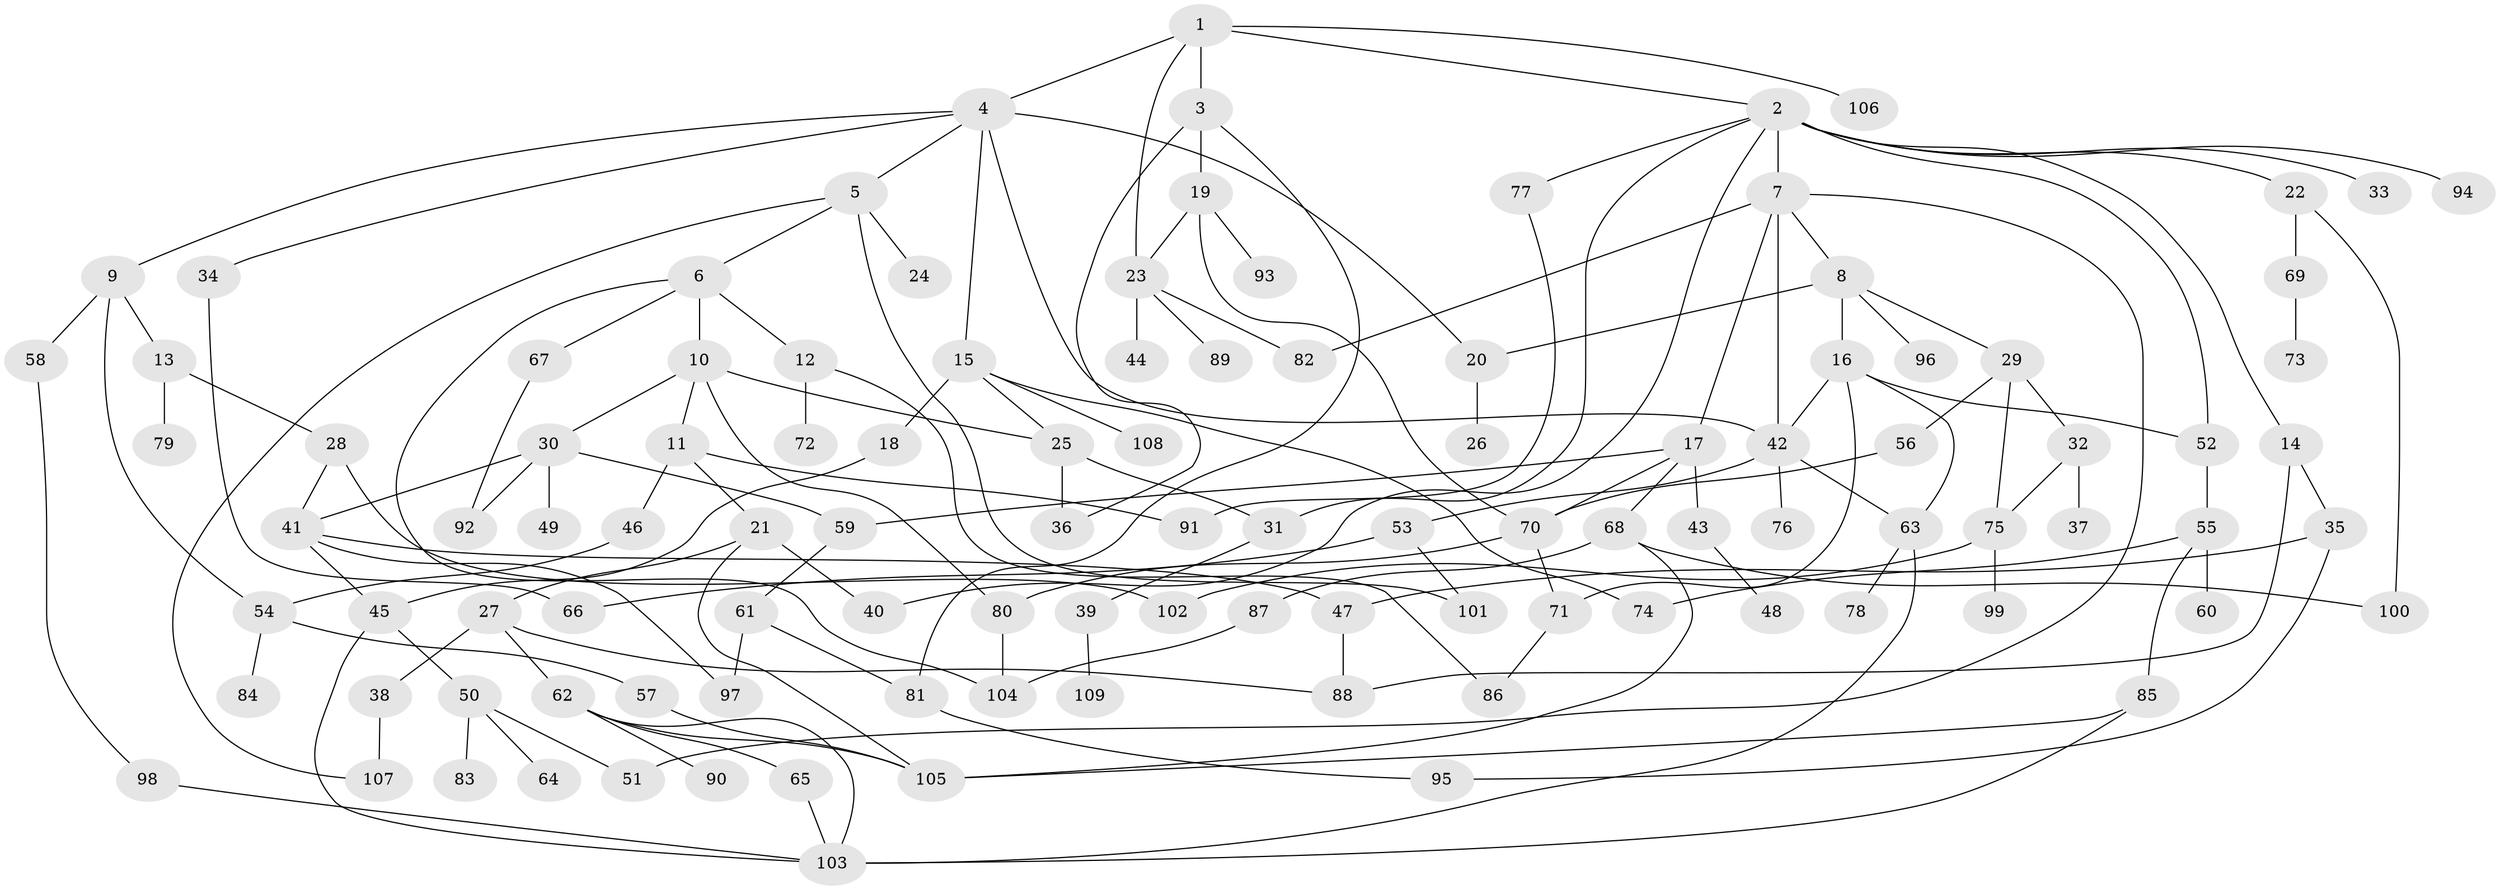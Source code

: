 // coarse degree distribution, {5: 0.030303030303030304, 7: 0.045454545454545456, 4: 0.25757575757575757, 3: 0.18181818181818182, 6: 0.07575757575757576, 9: 0.015151515151515152, 2: 0.16666666666666666, 8: 0.015151515151515152, 1: 0.21212121212121213}
// Generated by graph-tools (version 1.1) at 2025/36/03/04/25 23:36:09]
// undirected, 109 vertices, 155 edges
graph export_dot {
  node [color=gray90,style=filled];
  1;
  2;
  3;
  4;
  5;
  6;
  7;
  8;
  9;
  10;
  11;
  12;
  13;
  14;
  15;
  16;
  17;
  18;
  19;
  20;
  21;
  22;
  23;
  24;
  25;
  26;
  27;
  28;
  29;
  30;
  31;
  32;
  33;
  34;
  35;
  36;
  37;
  38;
  39;
  40;
  41;
  42;
  43;
  44;
  45;
  46;
  47;
  48;
  49;
  50;
  51;
  52;
  53;
  54;
  55;
  56;
  57;
  58;
  59;
  60;
  61;
  62;
  63;
  64;
  65;
  66;
  67;
  68;
  69;
  70;
  71;
  72;
  73;
  74;
  75;
  76;
  77;
  78;
  79;
  80;
  81;
  82;
  83;
  84;
  85;
  86;
  87;
  88;
  89;
  90;
  91;
  92;
  93;
  94;
  95;
  96;
  97;
  98;
  99;
  100;
  101;
  102;
  103;
  104;
  105;
  106;
  107;
  108;
  109;
  1 -- 2;
  1 -- 3;
  1 -- 4;
  1 -- 23;
  1 -- 106;
  2 -- 7;
  2 -- 14;
  2 -- 22;
  2 -- 33;
  2 -- 40;
  2 -- 52;
  2 -- 77;
  2 -- 94;
  2 -- 31;
  3 -- 19;
  3 -- 36;
  3 -- 81;
  4 -- 5;
  4 -- 9;
  4 -- 15;
  4 -- 20;
  4 -- 34;
  4 -- 42;
  5 -- 6;
  5 -- 24;
  5 -- 107;
  5 -- 101;
  6 -- 10;
  6 -- 12;
  6 -- 67;
  6 -- 104;
  7 -- 8;
  7 -- 17;
  7 -- 51;
  7 -- 82;
  7 -- 42;
  8 -- 16;
  8 -- 29;
  8 -- 96;
  8 -- 20;
  9 -- 13;
  9 -- 58;
  9 -- 54;
  10 -- 11;
  10 -- 25;
  10 -- 30;
  10 -- 80;
  11 -- 21;
  11 -- 46;
  11 -- 91;
  12 -- 72;
  12 -- 86;
  13 -- 28;
  13 -- 79;
  14 -- 35;
  14 -- 88;
  15 -- 18;
  15 -- 74;
  15 -- 108;
  15 -- 25;
  16 -- 42;
  16 -- 63;
  16 -- 52;
  16 -- 71;
  17 -- 43;
  17 -- 68;
  17 -- 59;
  17 -- 70;
  18 -- 45;
  19 -- 93;
  19 -- 70;
  19 -- 23;
  20 -- 26;
  21 -- 27;
  21 -- 105;
  21 -- 40;
  22 -- 69;
  22 -- 100;
  23 -- 44;
  23 -- 89;
  23 -- 82;
  25 -- 31;
  25 -- 36;
  27 -- 38;
  27 -- 62;
  27 -- 88;
  28 -- 41;
  28 -- 102;
  29 -- 32;
  29 -- 56;
  29 -- 75;
  30 -- 49;
  30 -- 59;
  30 -- 92;
  30 -- 41;
  31 -- 39;
  32 -- 37;
  32 -- 75;
  34 -- 66;
  35 -- 47;
  35 -- 95;
  38 -- 107;
  39 -- 109;
  41 -- 97;
  41 -- 47;
  41 -- 45;
  42 -- 53;
  42 -- 63;
  42 -- 76;
  43 -- 48;
  45 -- 50;
  45 -- 103;
  46 -- 54;
  47 -- 88;
  50 -- 64;
  50 -- 83;
  50 -- 51;
  52 -- 55;
  53 -- 66;
  53 -- 101;
  54 -- 57;
  54 -- 84;
  55 -- 60;
  55 -- 85;
  55 -- 74;
  56 -- 70;
  57 -- 105;
  58 -- 98;
  59 -- 61;
  61 -- 81;
  61 -- 97;
  62 -- 65;
  62 -- 90;
  62 -- 103;
  62 -- 105;
  63 -- 78;
  63 -- 103;
  65 -- 103;
  67 -- 92;
  68 -- 87;
  68 -- 100;
  68 -- 105;
  69 -- 73;
  70 -- 71;
  70 -- 80;
  71 -- 86;
  75 -- 99;
  75 -- 102;
  77 -- 91;
  80 -- 104;
  81 -- 95;
  85 -- 103;
  85 -- 105;
  87 -- 104;
  98 -- 103;
}
